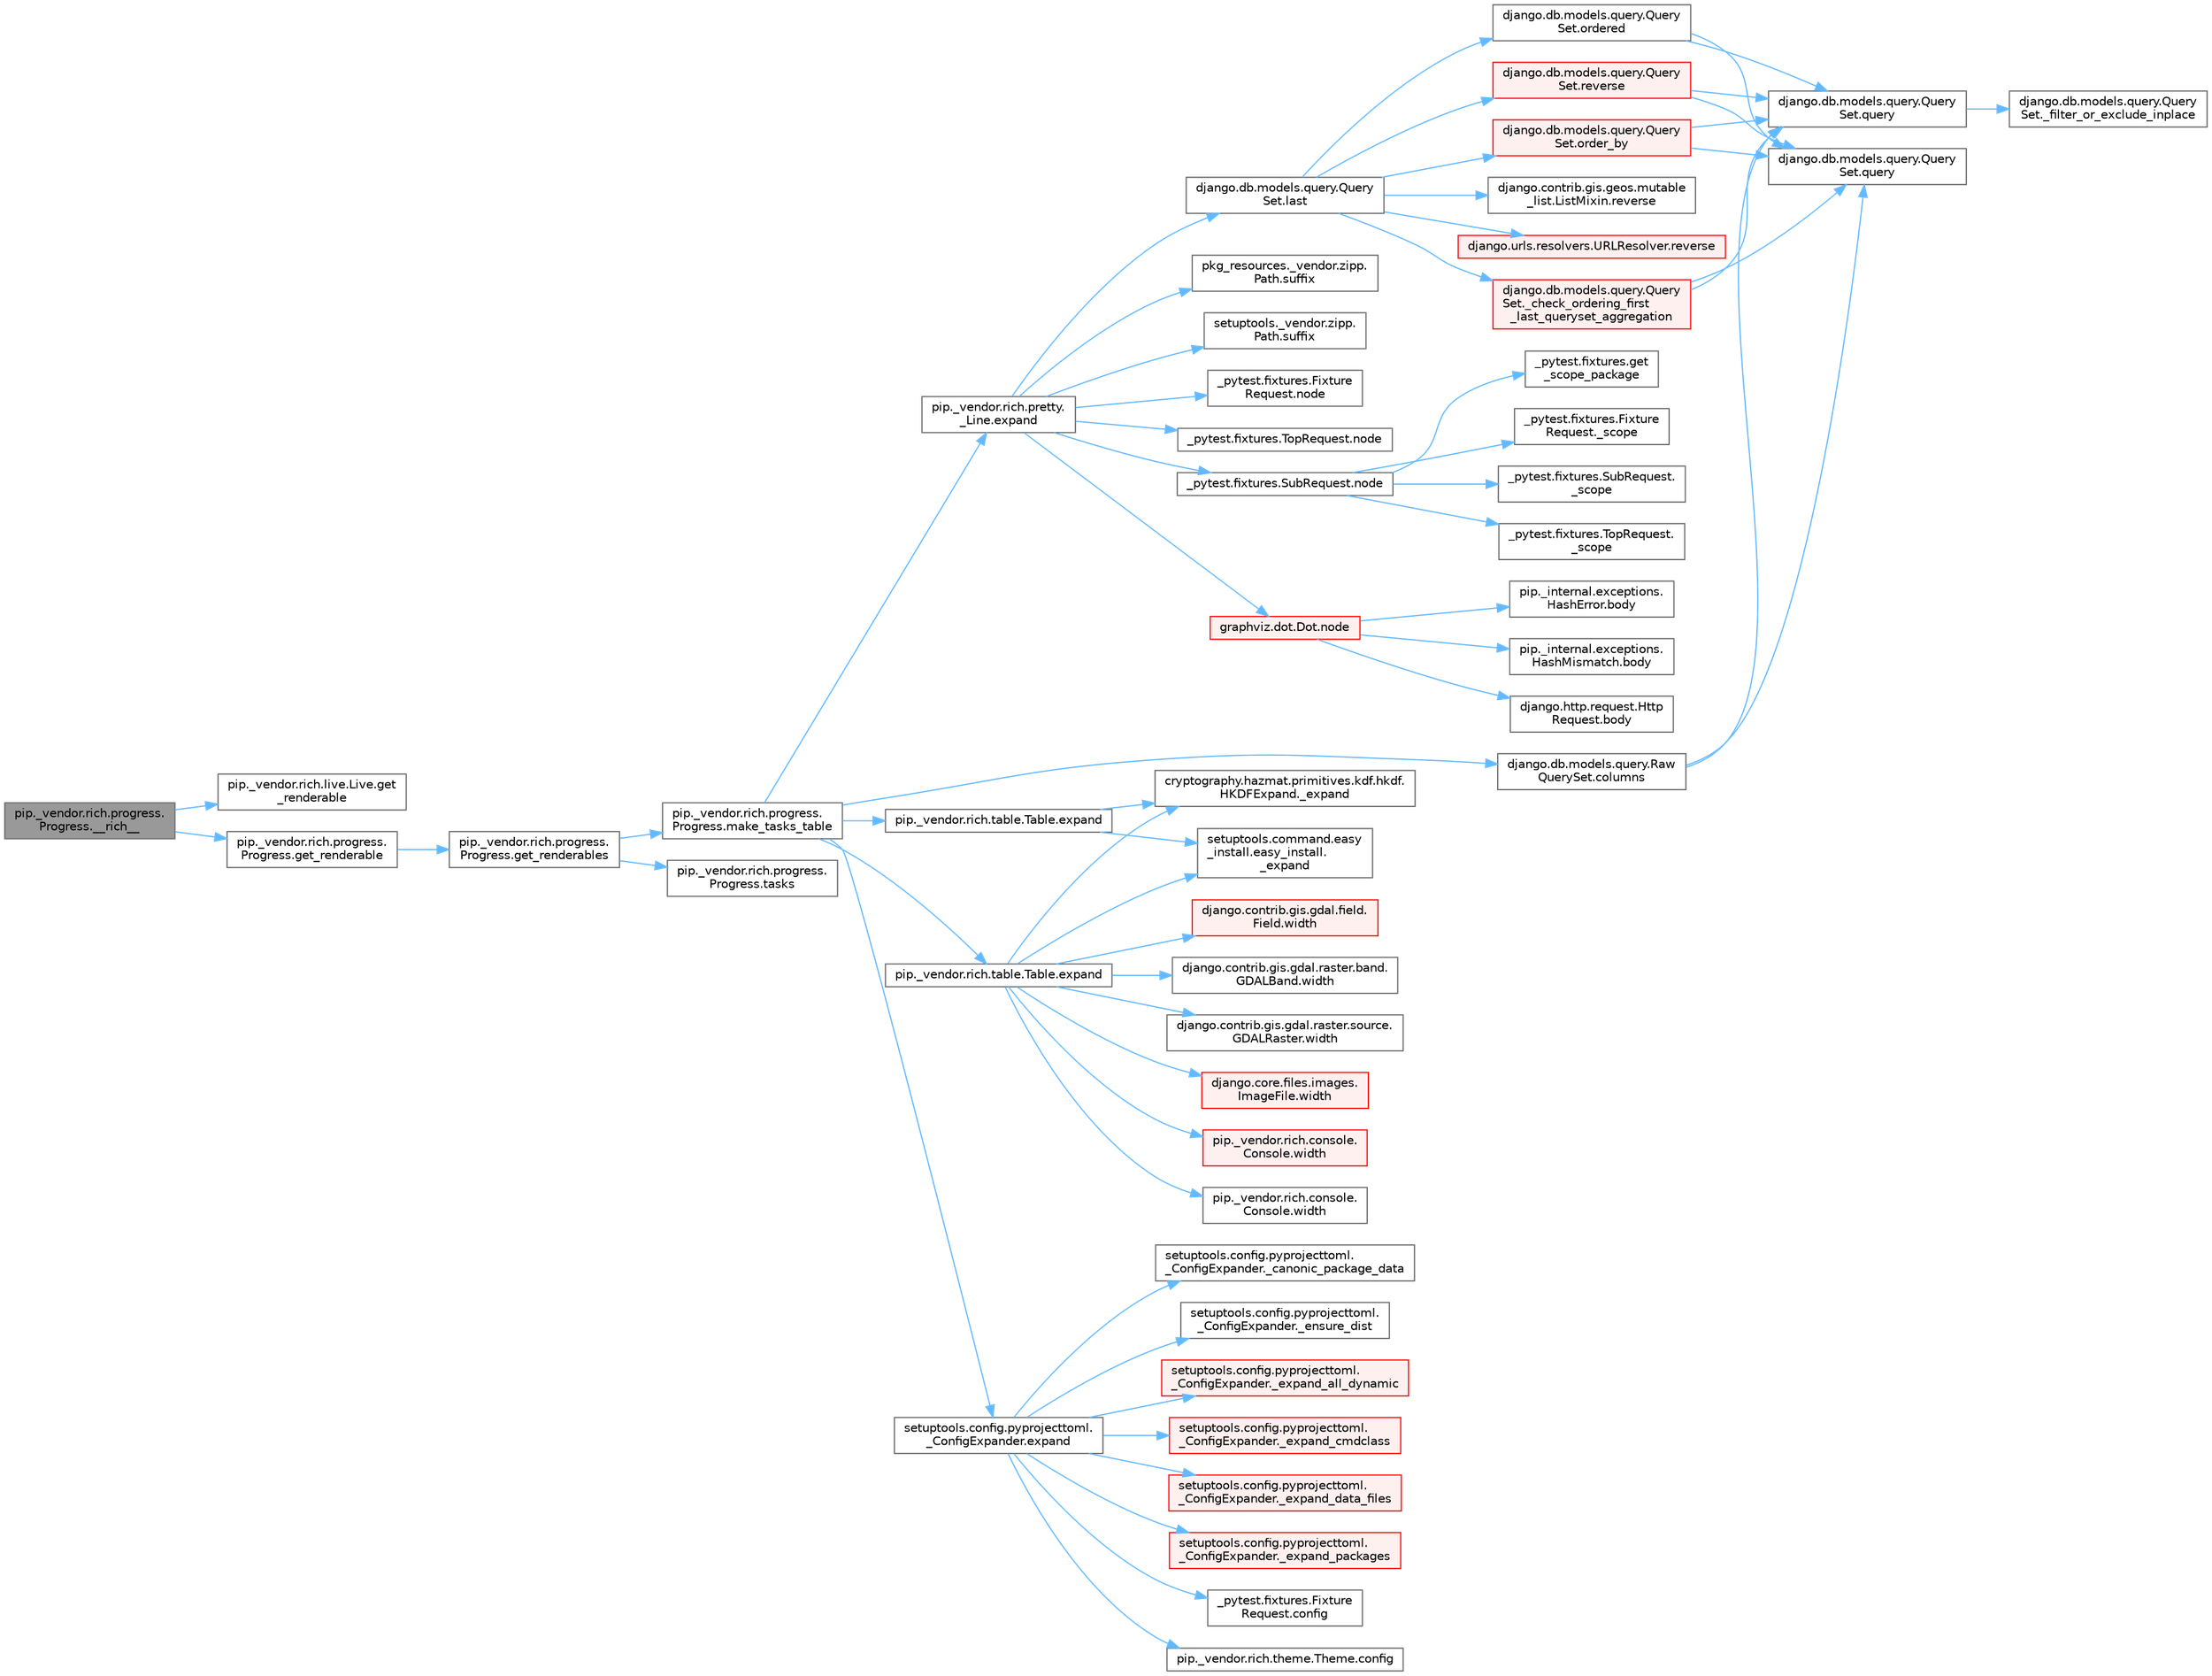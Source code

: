 digraph "pip._vendor.rich.progress.Progress.__rich__"
{
 // LATEX_PDF_SIZE
  bgcolor="transparent";
  edge [fontname=Helvetica,fontsize=10,labelfontname=Helvetica,labelfontsize=10];
  node [fontname=Helvetica,fontsize=10,shape=box,height=0.2,width=0.4];
  rankdir="LR";
  Node1 [id="Node000001",label="pip._vendor.rich.progress.\lProgress.__rich__",height=0.2,width=0.4,color="gray40", fillcolor="grey60", style="filled", fontcolor="black",tooltip=" "];
  Node1 -> Node2 [id="edge1_Node000001_Node000002",color="steelblue1",style="solid",tooltip=" "];
  Node2 [id="Node000002",label="pip._vendor.rich.live.Live.get\l_renderable",height=0.2,width=0.4,color="grey40", fillcolor="white", style="filled",URL="$classpip_1_1__vendor_1_1rich_1_1live_1_1_live.html#a29183931e16bbf8c5a1f1923ba813689",tooltip=" "];
  Node1 -> Node3 [id="edge2_Node000001_Node000003",color="steelblue1",style="solid",tooltip=" "];
  Node3 [id="Node000003",label="pip._vendor.rich.progress.\lProgress.get_renderable",height=0.2,width=0.4,color="grey40", fillcolor="white", style="filled",URL="$classpip_1_1__vendor_1_1rich_1_1progress_1_1_progress.html#ab746045f5e787bfde4a7a7e815b17a14",tooltip=" "];
  Node3 -> Node4 [id="edge3_Node000003_Node000004",color="steelblue1",style="solid",tooltip=" "];
  Node4 [id="Node000004",label="pip._vendor.rich.progress.\lProgress.get_renderables",height=0.2,width=0.4,color="grey40", fillcolor="white", style="filled",URL="$classpip_1_1__vendor_1_1rich_1_1progress_1_1_progress.html#ae329cb9b10713e0971717cebcf2d234f",tooltip=" "];
  Node4 -> Node5 [id="edge4_Node000004_Node000005",color="steelblue1",style="solid",tooltip=" "];
  Node5 [id="Node000005",label="pip._vendor.rich.progress.\lProgress.make_tasks_table",height=0.2,width=0.4,color="grey40", fillcolor="white", style="filled",URL="$classpip_1_1__vendor_1_1rich_1_1progress_1_1_progress.html#a42f4570b586d6cc467773cc7303b830d",tooltip=" "];
  Node5 -> Node6 [id="edge5_Node000005_Node000006",color="steelblue1",style="solid",tooltip=" "];
  Node6 [id="Node000006",label="django.db.models.query.Raw\lQuerySet.columns",height=0.2,width=0.4,color="grey40", fillcolor="white", style="filled",URL="$classdjango_1_1db_1_1models_1_1query_1_1_raw_query_set.html#af62f3f2df48b0128bb9686316d480019",tooltip=" "];
  Node6 -> Node7 [id="edge6_Node000006_Node000007",color="steelblue1",style="solid",tooltip=" "];
  Node7 [id="Node000007",label="django.db.models.query.Query\lSet.query",height=0.2,width=0.4,color="grey40", fillcolor="white", style="filled",URL="$classdjango_1_1db_1_1models_1_1query_1_1_query_set.html#a8028ed81b109acb162489dbd16604c83",tooltip=" "];
  Node7 -> Node8 [id="edge7_Node000007_Node000008",color="steelblue1",style="solid",tooltip=" "];
  Node8 [id="Node000008",label="django.db.models.query.Query\lSet._filter_or_exclude_inplace",height=0.2,width=0.4,color="grey40", fillcolor="white", style="filled",URL="$classdjango_1_1db_1_1models_1_1query_1_1_query_set.html#aabeb9102e4ff687eea5dc3a6d54a8a29",tooltip=" "];
  Node6 -> Node9 [id="edge8_Node000006_Node000009",color="steelblue1",style="solid",tooltip=" "];
  Node9 [id="Node000009",label="django.db.models.query.Query\lSet.query",height=0.2,width=0.4,color="grey40", fillcolor="white", style="filled",URL="$classdjango_1_1db_1_1models_1_1query_1_1_query_set.html#a0b0307a9b3f65303afb2c5783372d2c2",tooltip=" "];
  Node5 -> Node10 [id="edge9_Node000005_Node000010",color="steelblue1",style="solid",tooltip=" "];
  Node10 [id="Node000010",label="pip._vendor.rich.pretty.\l_Line.expand",height=0.2,width=0.4,color="grey40", fillcolor="white", style="filled",URL="$classpip_1_1__vendor_1_1rich_1_1pretty_1_1___line.html#a41a6ede72c0e0f5e6077839374bbc730",tooltip=" "];
  Node10 -> Node11 [id="edge10_Node000010_Node000011",color="steelblue1",style="solid",tooltip=" "];
  Node11 [id="Node000011",label="django.db.models.query.Query\lSet.last",height=0.2,width=0.4,color="grey40", fillcolor="white", style="filled",URL="$classdjango_1_1db_1_1models_1_1query_1_1_query_set.html#a47d1bb0467664a115cb69216c21c71b3",tooltip=" "];
  Node11 -> Node12 [id="edge11_Node000011_Node000012",color="steelblue1",style="solid",tooltip=" "];
  Node12 [id="Node000012",label="django.db.models.query.Query\lSet._check_ordering_first\l_last_queryset_aggregation",height=0.2,width=0.4,color="red", fillcolor="#FFF0F0", style="filled",URL="$classdjango_1_1db_1_1models_1_1query_1_1_query_set.html#a25065274af34657452385747f93b1379",tooltip=" "];
  Node12 -> Node7 [id="edge12_Node000012_Node000007",color="steelblue1",style="solid",tooltip=" "];
  Node12 -> Node9 [id="edge13_Node000012_Node000009",color="steelblue1",style="solid",tooltip=" "];
  Node11 -> Node20 [id="edge14_Node000011_Node000020",color="steelblue1",style="solid",tooltip=" "];
  Node20 [id="Node000020",label="django.db.models.query.Query\lSet.order_by",height=0.2,width=0.4,color="red", fillcolor="#FFF0F0", style="filled",URL="$classdjango_1_1db_1_1models_1_1query_1_1_query_set.html#a2ad2bc4491b372d7fb5ad808262e6f01",tooltip=" "];
  Node20 -> Node7 [id="edge15_Node000020_Node000007",color="steelblue1",style="solid",tooltip=" "];
  Node20 -> Node9 [id="edge16_Node000020_Node000009",color="steelblue1",style="solid",tooltip=" "];
  Node11 -> Node26 [id="edge17_Node000011_Node000026",color="steelblue1",style="solid",tooltip=" "];
  Node26 [id="Node000026",label="django.db.models.query.Query\lSet.ordered",height=0.2,width=0.4,color="grey40", fillcolor="white", style="filled",URL="$classdjango_1_1db_1_1models_1_1query_1_1_query_set.html#aea7ae8382c3646e757c53a8160446709",tooltip="PUBLIC INTROSPECTION ATTRIBUTES #."];
  Node26 -> Node7 [id="edge18_Node000026_Node000007",color="steelblue1",style="solid",tooltip=" "];
  Node26 -> Node9 [id="edge19_Node000026_Node000009",color="steelblue1",style="solid",tooltip=" "];
  Node11 -> Node27 [id="edge20_Node000011_Node000027",color="steelblue1",style="solid",tooltip=" "];
  Node27 [id="Node000027",label="django.contrib.gis.geos.mutable\l_list.ListMixin.reverse",height=0.2,width=0.4,color="grey40", fillcolor="white", style="filled",URL="$classdjango_1_1contrib_1_1gis_1_1geos_1_1mutable__list_1_1_list_mixin.html#acea27515a63c2aebae7e09acce6b337e",tooltip=" "];
  Node11 -> Node28 [id="edge21_Node000011_Node000028",color="steelblue1",style="solid",tooltip=" "];
  Node28 [id="Node000028",label="django.db.models.query.Query\lSet.reverse",height=0.2,width=0.4,color="red", fillcolor="#FFF0F0", style="filled",URL="$classdjango_1_1db_1_1models_1_1query_1_1_query_set.html#a89e07d94760ac9c2b358665e3b96409e",tooltip=" "];
  Node28 -> Node7 [id="edge22_Node000028_Node000007",color="steelblue1",style="solid",tooltip=" "];
  Node28 -> Node9 [id="edge23_Node000028_Node000009",color="steelblue1",style="solid",tooltip=" "];
  Node11 -> Node29 [id="edge24_Node000011_Node000029",color="steelblue1",style="solid",tooltip=" "];
  Node29 [id="Node000029",label="django.urls.resolvers.URLResolver.reverse",height=0.2,width=0.4,color="red", fillcolor="#FFF0F0", style="filled",URL="$classdjango_1_1urls_1_1resolvers_1_1_u_r_l_resolver.html#aa7288d736b2eaaaddc3fda68b6cf594a",tooltip=" "];
  Node10 -> Node35 [id="edge25_Node000010_Node000035",color="steelblue1",style="solid",tooltip=" "];
  Node35 [id="Node000035",label="_pytest.fixtures.Fixture\lRequest.node",height=0.2,width=0.4,color="grey40", fillcolor="white", style="filled",URL="$class__pytest_1_1fixtures_1_1_fixture_request.html#a40b0cd098b9d00d73ad2a50ccd73d7ec",tooltip=" "];
  Node10 -> Node36 [id="edge26_Node000010_Node000036",color="steelblue1",style="solid",tooltip=" "];
  Node36 [id="Node000036",label="_pytest.fixtures.SubRequest.node",height=0.2,width=0.4,color="grey40", fillcolor="white", style="filled",URL="$class__pytest_1_1fixtures_1_1_sub_request.html#a7db106ca65e6a66a41699bbee5565c0a",tooltip=" "];
  Node36 -> Node37 [id="edge27_Node000036_Node000037",color="steelblue1",style="solid",tooltip=" "];
  Node37 [id="Node000037",label="_pytest.fixtures.Fixture\lRequest._scope",height=0.2,width=0.4,color="grey40", fillcolor="white", style="filled",URL="$class__pytest_1_1fixtures_1_1_fixture_request.html#a64a9315c014e245479093a47300f696f",tooltip=" "];
  Node36 -> Node38 [id="edge28_Node000036_Node000038",color="steelblue1",style="solid",tooltip=" "];
  Node38 [id="Node000038",label="_pytest.fixtures.SubRequest.\l_scope",height=0.2,width=0.4,color="grey40", fillcolor="white", style="filled",URL="$class__pytest_1_1fixtures_1_1_sub_request.html#a297bfaf0428b1a1eb906f2ba567a48d5",tooltip=" "];
  Node36 -> Node39 [id="edge29_Node000036_Node000039",color="steelblue1",style="solid",tooltip=" "];
  Node39 [id="Node000039",label="_pytest.fixtures.TopRequest.\l_scope",height=0.2,width=0.4,color="grey40", fillcolor="white", style="filled",URL="$class__pytest_1_1fixtures_1_1_top_request.html#adf041dcc3200b0527c0fb9919da98ae9",tooltip=" "];
  Node36 -> Node40 [id="edge30_Node000036_Node000040",color="steelblue1",style="solid",tooltip=" "];
  Node40 [id="Node000040",label="_pytest.fixtures.get\l_scope_package",height=0.2,width=0.4,color="grey40", fillcolor="white", style="filled",URL="$namespace__pytest_1_1fixtures.html#af3c1aa8751ade837efbccdf7c1a78322",tooltip=" "];
  Node10 -> Node41 [id="edge31_Node000010_Node000041",color="steelblue1",style="solid",tooltip=" "];
  Node41 [id="Node000041",label="_pytest.fixtures.TopRequest.node",height=0.2,width=0.4,color="grey40", fillcolor="white", style="filled",URL="$class__pytest_1_1fixtures_1_1_top_request.html#a64379f19804343815aa51649afe7465d",tooltip=" "];
  Node10 -> Node42 [id="edge32_Node000010_Node000042",color="steelblue1",style="solid",tooltip=" "];
  Node42 [id="Node000042",label="graphviz.dot.Dot.node",height=0.2,width=0.4,color="red", fillcolor="#FFF0F0", style="filled",URL="$classgraphviz_1_1dot_1_1_dot.html#af318ae6a778bf479d602de6a18bf0b25",tooltip=" "];
  Node42 -> Node43 [id="edge33_Node000042_Node000043",color="steelblue1",style="solid",tooltip=" "];
  Node43 [id="Node000043",label="django.http.request.Http\lRequest.body",height=0.2,width=0.4,color="grey40", fillcolor="white", style="filled",URL="$classdjango_1_1http_1_1request_1_1_http_request.html#a0c776b91cea1a69dafe5dce09b6f96f1",tooltip=" "];
  Node42 -> Node44 [id="edge34_Node000042_Node000044",color="steelblue1",style="solid",tooltip=" "];
  Node44 [id="Node000044",label="pip._internal.exceptions.\lHashError.body",height=0.2,width=0.4,color="grey40", fillcolor="white", style="filled",URL="$classpip_1_1__internal_1_1exceptions_1_1_hash_error.html#a8b1a0890122218544dd1a3e23c416431",tooltip=" "];
  Node42 -> Node45 [id="edge35_Node000042_Node000045",color="steelblue1",style="solid",tooltip=" "];
  Node45 [id="Node000045",label="pip._internal.exceptions.\lHashMismatch.body",height=0.2,width=0.4,color="grey40", fillcolor="white", style="filled",URL="$classpip_1_1__internal_1_1exceptions_1_1_hash_mismatch.html#a24c9ffc7b9a48c74ac53439d56a05dc6",tooltip=" "];
  Node10 -> Node47 [id="edge36_Node000010_Node000047",color="steelblue1",style="solid",tooltip=" "];
  Node47 [id="Node000047",label="pkg_resources._vendor.zipp.\lPath.suffix",height=0.2,width=0.4,color="grey40", fillcolor="white", style="filled",URL="$classpkg__resources_1_1__vendor_1_1zipp_1_1_path.html#af71056b6cebbc8c50fa83ccc23292725",tooltip=" "];
  Node10 -> Node48 [id="edge37_Node000010_Node000048",color="steelblue1",style="solid",tooltip=" "];
  Node48 [id="Node000048",label="setuptools._vendor.zipp.\lPath.suffix",height=0.2,width=0.4,color="grey40", fillcolor="white", style="filled",URL="$classsetuptools_1_1__vendor_1_1zipp_1_1_path.html#a6b71894b1172740b93a3ee2a5ad369ac",tooltip=" "];
  Node5 -> Node49 [id="edge38_Node000005_Node000049",color="steelblue1",style="solid",tooltip=" "];
  Node49 [id="Node000049",label="pip._vendor.rich.table.Table.expand",height=0.2,width=0.4,color="grey40", fillcolor="white", style="filled",URL="$classpip_1_1__vendor_1_1rich_1_1table_1_1_table.html#ae15357ec8bade19060b53a86f1bb749e",tooltip=" "];
  Node49 -> Node50 [id="edge39_Node000049_Node000050",color="steelblue1",style="solid",tooltip=" "];
  Node50 [id="Node000050",label="cryptography.hazmat.primitives.kdf.hkdf.\lHKDFExpand._expand",height=0.2,width=0.4,color="grey40", fillcolor="white", style="filled",URL="$classcryptography_1_1hazmat_1_1primitives_1_1kdf_1_1hkdf_1_1_h_k_d_f_expand.html#ae4930b1db257db101a9caafcfe39ae6d",tooltip=" "];
  Node49 -> Node51 [id="edge40_Node000049_Node000051",color="steelblue1",style="solid",tooltip=" "];
  Node51 [id="Node000051",label="setuptools.command.easy\l_install.easy_install.\l_expand",height=0.2,width=0.4,color="grey40", fillcolor="white", style="filled",URL="$classsetuptools_1_1command_1_1easy__install_1_1easy__install.html#a4a064bcd62298040ff3a92775853a586",tooltip=" "];
  Node49 -> Node52 [id="edge41_Node000049_Node000052",color="steelblue1",style="solid",tooltip=" "];
  Node52 [id="Node000052",label="django.contrib.gis.gdal.field.\lField.width",height=0.2,width=0.4,color="red", fillcolor="#FFF0F0", style="filled",URL="$classdjango_1_1contrib_1_1gis_1_1gdal_1_1field_1_1_field.html#a9d43a623b937f633a9e6dca9323f5fa7",tooltip=" "];
  Node49 -> Node55 [id="edge42_Node000049_Node000055",color="steelblue1",style="solid",tooltip=" "];
  Node55 [id="Node000055",label="django.contrib.gis.gdal.raster.band.\lGDALBand.width",height=0.2,width=0.4,color="grey40", fillcolor="white", style="filled",URL="$classdjango_1_1contrib_1_1gis_1_1gdal_1_1raster_1_1band_1_1_g_d_a_l_band.html#a407780888708f2bb99b4d298eb6d8062",tooltip=" "];
  Node49 -> Node56 [id="edge43_Node000049_Node000056",color="steelblue1",style="solid",tooltip=" "];
  Node56 [id="Node000056",label="django.contrib.gis.gdal.raster.source.\lGDALRaster.width",height=0.2,width=0.4,color="grey40", fillcolor="white", style="filled",URL="$classdjango_1_1contrib_1_1gis_1_1gdal_1_1raster_1_1source_1_1_g_d_a_l_raster.html#a58442e42bce5bcabb54fab7a2e636bc2",tooltip=" "];
  Node49 -> Node57 [id="edge44_Node000049_Node000057",color="steelblue1",style="solid",tooltip=" "];
  Node57 [id="Node000057",label="django.core.files.images.\lImageFile.width",height=0.2,width=0.4,color="red", fillcolor="#FFF0F0", style="filled",URL="$classdjango_1_1core_1_1files_1_1images_1_1_image_file.html#a3a50a37ab3f2d7395c892a262ecb49bc",tooltip=" "];
  Node49 -> Node1860 [id="edge45_Node000049_Node001860",color="steelblue1",style="solid",tooltip=" "];
  Node1860 [id="Node001860",label="pip._vendor.rich.console.\lConsole.width",height=0.2,width=0.4,color="red", fillcolor="#FFF0F0", style="filled",URL="$classpip_1_1__vendor_1_1rich_1_1console_1_1_console.html#a3163e1b4e2842bc355d0f5c3100ecc08",tooltip=" "];
  Node49 -> Node1861 [id="edge46_Node000049_Node001861",color="steelblue1",style="solid",tooltip=" "];
  Node1861 [id="Node001861",label="pip._vendor.rich.console.\lConsole.width",height=0.2,width=0.4,color="grey40", fillcolor="white", style="filled",URL="$classpip_1_1__vendor_1_1rich_1_1console_1_1_console.html#aa2ba8c5fa1dd224794b0ac2acd384863",tooltip=" "];
  Node5 -> Node4509 [id="edge47_Node000005_Node004509",color="steelblue1",style="solid",tooltip=" "];
  Node4509 [id="Node004509",label="pip._vendor.rich.table.Table.expand",height=0.2,width=0.4,color="grey40", fillcolor="white", style="filled",URL="$classpip_1_1__vendor_1_1rich_1_1table_1_1_table.html#ad4d0815453a469ce306717e4be6253b6",tooltip=" "];
  Node4509 -> Node50 [id="edge48_Node004509_Node000050",color="steelblue1",style="solid",tooltip=" "];
  Node4509 -> Node51 [id="edge49_Node004509_Node000051",color="steelblue1",style="solid",tooltip=" "];
  Node5 -> Node4510 [id="edge50_Node000005_Node004510",color="steelblue1",style="solid",tooltip=" "];
  Node4510 [id="Node004510",label="setuptools.config.pyprojecttoml.\l_ConfigExpander.expand",height=0.2,width=0.4,color="grey40", fillcolor="white", style="filled",URL="$classsetuptools_1_1config_1_1pyprojecttoml_1_1___config_expander.html#a15ef5ddaca1336e1cdbfe6fa2d89ab46",tooltip=" "];
  Node4510 -> Node4511 [id="edge51_Node004510_Node004511",color="steelblue1",style="solid",tooltip=" "];
  Node4511 [id="Node004511",label="setuptools.config.pyprojecttoml.\l_ConfigExpander._canonic_package_data",height=0.2,width=0.4,color="grey40", fillcolor="white", style="filled",URL="$classsetuptools_1_1config_1_1pyprojecttoml_1_1___config_expander.html#ae7eeb76e780b3b7f5c430d92e5c9ee65",tooltip=" "];
  Node4510 -> Node4512 [id="edge52_Node004510_Node004512",color="steelblue1",style="solid",tooltip=" "];
  Node4512 [id="Node004512",label="setuptools.config.pyprojecttoml.\l_ConfigExpander._ensure_dist",height=0.2,width=0.4,color="grey40", fillcolor="white", style="filled",URL="$classsetuptools_1_1config_1_1pyprojecttoml_1_1___config_expander.html#a3f6c95251a3a53bfbbf7e87ea29d5e98",tooltip=" "];
  Node4510 -> Node4513 [id="edge53_Node004510_Node004513",color="steelblue1",style="solid",tooltip=" "];
  Node4513 [id="Node004513",label="setuptools.config.pyprojecttoml.\l_ConfigExpander._expand_all_dynamic",height=0.2,width=0.4,color="red", fillcolor="#FFF0F0", style="filled",URL="$classsetuptools_1_1config_1_1pyprojecttoml_1_1___config_expander.html#aebe94f0d53bb9999f29652fc155e7b01",tooltip=" "];
  Node4510 -> Node4521 [id="edge54_Node004510_Node004521",color="steelblue1",style="solid",tooltip=" "];
  Node4521 [id="Node004521",label="setuptools.config.pyprojecttoml.\l_ConfigExpander._expand_cmdclass",height=0.2,width=0.4,color="red", fillcolor="#FFF0F0", style="filled",URL="$classsetuptools_1_1config_1_1pyprojecttoml_1_1___config_expander.html#a0141d8c316bab5efb593a9f7ba90a5f7",tooltip=" "];
  Node4510 -> Node4523 [id="edge55_Node004510_Node004523",color="steelblue1",style="solid",tooltip=" "];
  Node4523 [id="Node004523",label="setuptools.config.pyprojecttoml.\l_ConfigExpander._expand_data_files",height=0.2,width=0.4,color="red", fillcolor="#FFF0F0", style="filled",URL="$classsetuptools_1_1config_1_1pyprojecttoml_1_1___config_expander.html#abc477aed079681164d86180aaed7d878",tooltip=" "];
  Node4510 -> Node4524 [id="edge56_Node004510_Node004524",color="steelblue1",style="solid",tooltip=" "];
  Node4524 [id="Node004524",label="setuptools.config.pyprojecttoml.\l_ConfigExpander._expand_packages",height=0.2,width=0.4,color="red", fillcolor="#FFF0F0", style="filled",URL="$classsetuptools_1_1config_1_1pyprojecttoml_1_1___config_expander.html#a60294d67afeeca3abf6129df86dc68d4",tooltip=" "];
  Node4510 -> Node169 [id="edge57_Node004510_Node000169",color="steelblue1",style="solid",tooltip=" "];
  Node169 [id="Node000169",label="_pytest.fixtures.Fixture\lRequest.config",height=0.2,width=0.4,color="grey40", fillcolor="white", style="filled",URL="$class__pytest_1_1fixtures_1_1_fixture_request.html#a9ed7b83923283e6cc50ae1c56f68b36d",tooltip=" "];
  Node4510 -> Node170 [id="edge58_Node004510_Node000170",color="steelblue1",style="solid",tooltip=" "];
  Node170 [id="Node000170",label="pip._vendor.rich.theme.Theme.config",height=0.2,width=0.4,color="grey40", fillcolor="white", style="filled",URL="$classpip_1_1__vendor_1_1rich_1_1theme_1_1_theme.html#a66944133178df92a2cc2793b6053a2ea",tooltip=" "];
  Node4 -> Node4525 [id="edge59_Node000004_Node004525",color="steelblue1",style="solid",tooltip=" "];
  Node4525 [id="Node004525",label="pip._vendor.rich.progress.\lProgress.tasks",height=0.2,width=0.4,color="grey40", fillcolor="white", style="filled",URL="$classpip_1_1__vendor_1_1rich_1_1progress_1_1_progress.html#ad070ab018d3e76ebc7ea312d26d26757",tooltip=" "];
}
